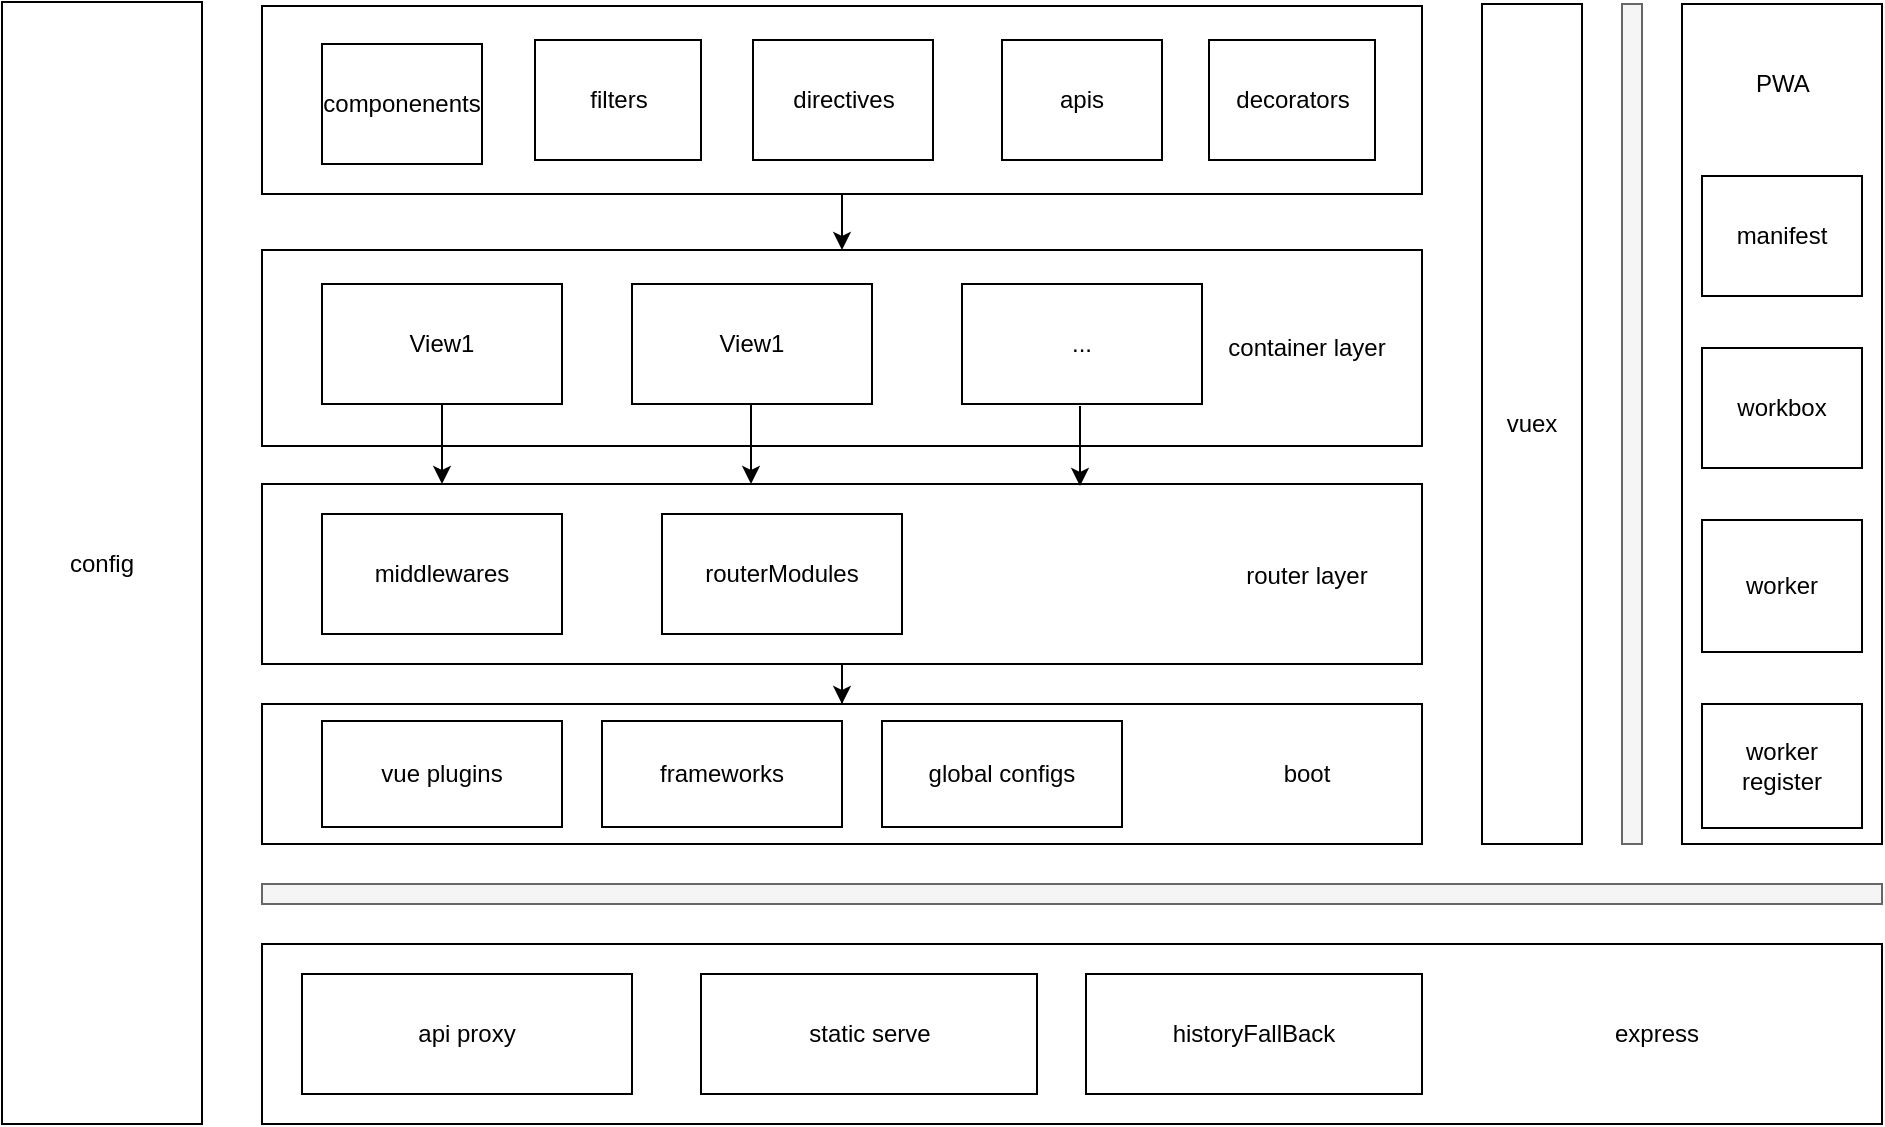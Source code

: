 <mxfile version="10.8.0" type="github"><diagram id="EV0nr-WeFzGWI0XUfKBI" name="Page-1"><mxGraphModel dx="918" dy="1718" grid="1" gridSize="10" guides="1" tooltips="1" connect="1" arrows="1" fold="1" page="1" pageScale="1" pageWidth="827" pageHeight="1169" math="0" shadow="0"><root><mxCell id="0"/><mxCell id="1" parent="0"/><mxCell id="1gi_MHsPJ_xvrNxz8MBN-29" value="" style="rounded=0;whiteSpace=wrap;html=1;" vertex="1" parent="1"><mxGeometry x="140" y="83" width="580" height="98" as="geometry"/></mxCell><mxCell id="1gi_MHsPJ_xvrNxz8MBN-5" value="" style="rounded=0;whiteSpace=wrap;html=1;" vertex="1" parent="1"><mxGeometry x="140" y="430" width="810" height="90" as="geometry"/></mxCell><mxCell id="1gi_MHsPJ_xvrNxz8MBN-1" value="" style="rounded=0;whiteSpace=wrap;html=1;fillColor=#f5f5f5;strokeColor=#666666;fontColor=#333333;" vertex="1" parent="1"><mxGeometry x="140" y="400" width="810" height="10" as="geometry"/></mxCell><mxCell id="1gi_MHsPJ_xvrNxz8MBN-2" value="api proxy" style="rounded=0;whiteSpace=wrap;html=1;" vertex="1" parent="1"><mxGeometry x="160" y="445" width="165" height="60" as="geometry"/></mxCell><mxCell id="1gi_MHsPJ_xvrNxz8MBN-3" value="historyFallBack" style="rounded=0;whiteSpace=wrap;html=1;" vertex="1" parent="1"><mxGeometry x="552" y="445" width="168" height="60" as="geometry"/></mxCell><mxCell id="1gi_MHsPJ_xvrNxz8MBN-4" value="static serve" style="rounded=0;whiteSpace=wrap;html=1;" vertex="1" parent="1"><mxGeometry x="359.5" y="445" width="168" height="60" as="geometry"/></mxCell><mxCell id="1gi_MHsPJ_xvrNxz8MBN-8" value="" style="rounded=0;whiteSpace=wrap;html=1;" vertex="1" parent="1"><mxGeometry x="140" y="310" width="580" height="70" as="geometry"/></mxCell><mxCell id="1gi_MHsPJ_xvrNxz8MBN-48" style="edgeStyle=orthogonalEdgeStyle;rounded=0;orthogonalLoop=1;jettySize=auto;html=1;" edge="1" parent="1" source="1gi_MHsPJ_xvrNxz8MBN-9" target="1gi_MHsPJ_xvrNxz8MBN-8"><mxGeometry relative="1" as="geometry"/></mxCell><mxCell id="1gi_MHsPJ_xvrNxz8MBN-9" value="" style="rounded=0;whiteSpace=wrap;html=1;" vertex="1" parent="1"><mxGeometry x="140" y="200" width="580" height="90" as="geometry"/></mxCell><mxCell id="1gi_MHsPJ_xvrNxz8MBN-13" value="middlewares" style="rounded=0;whiteSpace=wrap;html=1;" vertex="1" parent="1"><mxGeometry x="170" y="215" width="120" height="60" as="geometry"/></mxCell><mxCell id="1gi_MHsPJ_xvrNxz8MBN-14" value="routerModules" style="rounded=0;whiteSpace=wrap;html=1;" vertex="1" parent="1"><mxGeometry x="340" y="215" width="120" height="60" as="geometry"/></mxCell><mxCell id="1gi_MHsPJ_xvrNxz8MBN-44" style="edgeStyle=orthogonalEdgeStyle;rounded=0;orthogonalLoop=1;jettySize=auto;html=1;" edge="1" parent="1" source="1gi_MHsPJ_xvrNxz8MBN-16" target="1gi_MHsPJ_xvrNxz8MBN-9"><mxGeometry relative="1" as="geometry"><Array as="points"><mxPoint x="230" y="200"/><mxPoint x="230" y="200"/></Array></mxGeometry></mxCell><mxCell id="1gi_MHsPJ_xvrNxz8MBN-16" value="View1" style="rounded=0;whiteSpace=wrap;html=1;" vertex="1" parent="1"><mxGeometry x="170" y="100" width="120" height="60" as="geometry"/></mxCell><mxCell id="1gi_MHsPJ_xvrNxz8MBN-18" value="View1" style="rounded=0;whiteSpace=wrap;html=1;" vertex="1" parent="1"><mxGeometry x="325" y="100" width="120" height="60" as="geometry"/></mxCell><mxCell id="1gi_MHsPJ_xvrNxz8MBN-21" value="..." style="rounded=0;whiteSpace=wrap;html=1;" vertex="1" parent="1"><mxGeometry x="490" y="100" width="120" height="60" as="geometry"/></mxCell><mxCell id="1gi_MHsPJ_xvrNxz8MBN-37" style="edgeStyle=orthogonalEdgeStyle;rounded=0;orthogonalLoop=1;jettySize=auto;html=1;" edge="1" parent="1" source="1gi_MHsPJ_xvrNxz8MBN-23" target="1gi_MHsPJ_xvrNxz8MBN-29"><mxGeometry relative="1" as="geometry"/></mxCell><mxCell id="1gi_MHsPJ_xvrNxz8MBN-23" value="" style="rounded=0;whiteSpace=wrap;html=1;" vertex="1" parent="1"><mxGeometry x="140" y="-39" width="580" height="94" as="geometry"/></mxCell><mxCell id="1gi_MHsPJ_xvrNxz8MBN-24" value="componenents" style="rounded=0;whiteSpace=wrap;html=1;" vertex="1" parent="1"><mxGeometry x="170" y="-20" width="80" height="60" as="geometry"/></mxCell><mxCell id="1gi_MHsPJ_xvrNxz8MBN-25" value="filters" style="rounded=0;whiteSpace=wrap;html=1;" vertex="1" parent="1"><mxGeometry x="276.5" y="-22" width="83" height="60" as="geometry"/></mxCell><mxCell id="1gi_MHsPJ_xvrNxz8MBN-26" value="directives" style="rounded=0;whiteSpace=wrap;html=1;" vertex="1" parent="1"><mxGeometry x="385.5" y="-22" width="90" height="60" as="geometry"/></mxCell><mxCell id="1gi_MHsPJ_xvrNxz8MBN-27" value="apis" style="rounded=0;whiteSpace=wrap;html=1;" vertex="1" parent="1"><mxGeometry x="510" y="-22" width="80" height="60" as="geometry"/></mxCell><mxCell id="1gi_MHsPJ_xvrNxz8MBN-33" value="config" style="rounded=0;whiteSpace=wrap;html=1;" vertex="1" parent="1"><mxGeometry x="10" y="-41" width="100" height="561" as="geometry"/></mxCell><mxCell id="1gi_MHsPJ_xvrNxz8MBN-35" value="vuex" style="rounded=0;whiteSpace=wrap;html=1;" vertex="1" parent="1"><mxGeometry x="750" y="-40" width="50" height="420" as="geometry"/></mxCell><mxCell id="1gi_MHsPJ_xvrNxz8MBN-38" value="decorators" style="rounded=0;whiteSpace=wrap;html=1;" vertex="1" parent="1"><mxGeometry x="613.5" y="-22" width="83" height="60" as="geometry"/></mxCell><mxCell id="1gi_MHsPJ_xvrNxz8MBN-39" value="router layer" style="text;html=1;strokeColor=none;fillColor=none;align=center;verticalAlign=middle;whiteSpace=wrap;rounded=0;" vertex="1" parent="1"><mxGeometry x="620" y="236" width="85" height="20" as="geometry"/></mxCell><mxCell id="1gi_MHsPJ_xvrNxz8MBN-40" value="container layer" style="text;html=1;strokeColor=none;fillColor=none;align=center;verticalAlign=middle;whiteSpace=wrap;rounded=0;" vertex="1" parent="1"><mxGeometry x="620" y="122" width="85" height="20" as="geometry"/></mxCell><mxCell id="1gi_MHsPJ_xvrNxz8MBN-45" style="edgeStyle=orthogonalEdgeStyle;rounded=0;orthogonalLoop=1;jettySize=auto;html=1;" edge="1" parent="1"><mxGeometry relative="1" as="geometry"><mxPoint x="384.5" y="160" as="sourcePoint"/><mxPoint x="384.5" y="200" as="targetPoint"/><Array as="points"><mxPoint x="384.5" y="200"/><mxPoint x="384.5" y="200"/></Array></mxGeometry></mxCell><mxCell id="1gi_MHsPJ_xvrNxz8MBN-46" style="edgeStyle=orthogonalEdgeStyle;rounded=0;orthogonalLoop=1;jettySize=auto;html=1;" edge="1" parent="1"><mxGeometry relative="1" as="geometry"><mxPoint x="549" y="161" as="sourcePoint"/><mxPoint x="549" y="201" as="targetPoint"/><Array as="points"><mxPoint x="549" y="201"/><mxPoint x="549" y="201"/></Array></mxGeometry></mxCell><mxCell id="1gi_MHsPJ_xvrNxz8MBN-49" value="express" style="text;html=1;strokeColor=none;fillColor=none;align=center;verticalAlign=middle;whiteSpace=wrap;rounded=0;" vertex="1" parent="1"><mxGeometry x="725" y="465" width="225" height="20" as="geometry"/></mxCell><mxCell id="1gi_MHsPJ_xvrNxz8MBN-50" value="vue plugins" style="rounded=0;whiteSpace=wrap;html=1;" vertex="1" parent="1"><mxGeometry x="170" y="318.5" width="120" height="53" as="geometry"/></mxCell><mxCell id="1gi_MHsPJ_xvrNxz8MBN-51" value="boot" style="text;html=1;strokeColor=none;fillColor=none;align=center;verticalAlign=middle;whiteSpace=wrap;rounded=0;" vertex="1" parent="1"><mxGeometry x="620" y="335" width="85" height="20" as="geometry"/></mxCell><mxCell id="1gi_MHsPJ_xvrNxz8MBN-52" value="frameworks" style="rounded=0;whiteSpace=wrap;html=1;" vertex="1" parent="1"><mxGeometry x="310" y="318.5" width="120" height="53" as="geometry"/></mxCell><mxCell id="1gi_MHsPJ_xvrNxz8MBN-53" value="global configs" style="rounded=0;whiteSpace=wrap;html=1;" vertex="1" parent="1"><mxGeometry x="450" y="318.5" width="120" height="53" as="geometry"/></mxCell><mxCell id="1gi_MHsPJ_xvrNxz8MBN-54" value="" style="rounded=0;whiteSpace=wrap;html=1;fillColor=#f5f5f5;strokeColor=#666666;fontColor=#333333;" vertex="1" parent="1"><mxGeometry x="820" y="-40" width="10" height="420" as="geometry"/></mxCell><mxCell id="1gi_MHsPJ_xvrNxz8MBN-55" value="" style="rounded=0;whiteSpace=wrap;html=1;" vertex="1" parent="1"><mxGeometry x="850" y="-40" width="100" height="420" as="geometry"/></mxCell><mxCell id="1gi_MHsPJ_xvrNxz8MBN-56" value="worker register" style="rounded=0;whiteSpace=wrap;html=1;" vertex="1" parent="1"><mxGeometry x="860" y="310" width="80" height="62" as="geometry"/></mxCell><mxCell id="1gi_MHsPJ_xvrNxz8MBN-57" value="worker" style="rounded=0;whiteSpace=wrap;html=1;" vertex="1" parent="1"><mxGeometry x="860" y="218" width="80" height="66" as="geometry"/></mxCell><mxCell id="1gi_MHsPJ_xvrNxz8MBN-58" value="workbox" style="rounded=0;whiteSpace=wrap;html=1;" vertex="1" parent="1"><mxGeometry x="860" y="132" width="80" height="60" as="geometry"/></mxCell><mxCell id="1gi_MHsPJ_xvrNxz8MBN-62" value="manifest" style="rounded=0;whiteSpace=wrap;html=1;" vertex="1" parent="1"><mxGeometry x="860" y="46" width="80" height="60" as="geometry"/></mxCell><mxCell id="1gi_MHsPJ_xvrNxz8MBN-63" value="PWA" style="text;html=1;strokeColor=none;fillColor=none;align=center;verticalAlign=middle;whiteSpace=wrap;rounded=0;" vertex="1" parent="1"><mxGeometry x="857.5" y="-10" width="85" height="20" as="geometry"/></mxCell></root></mxGraphModel></diagram></mxfile>
